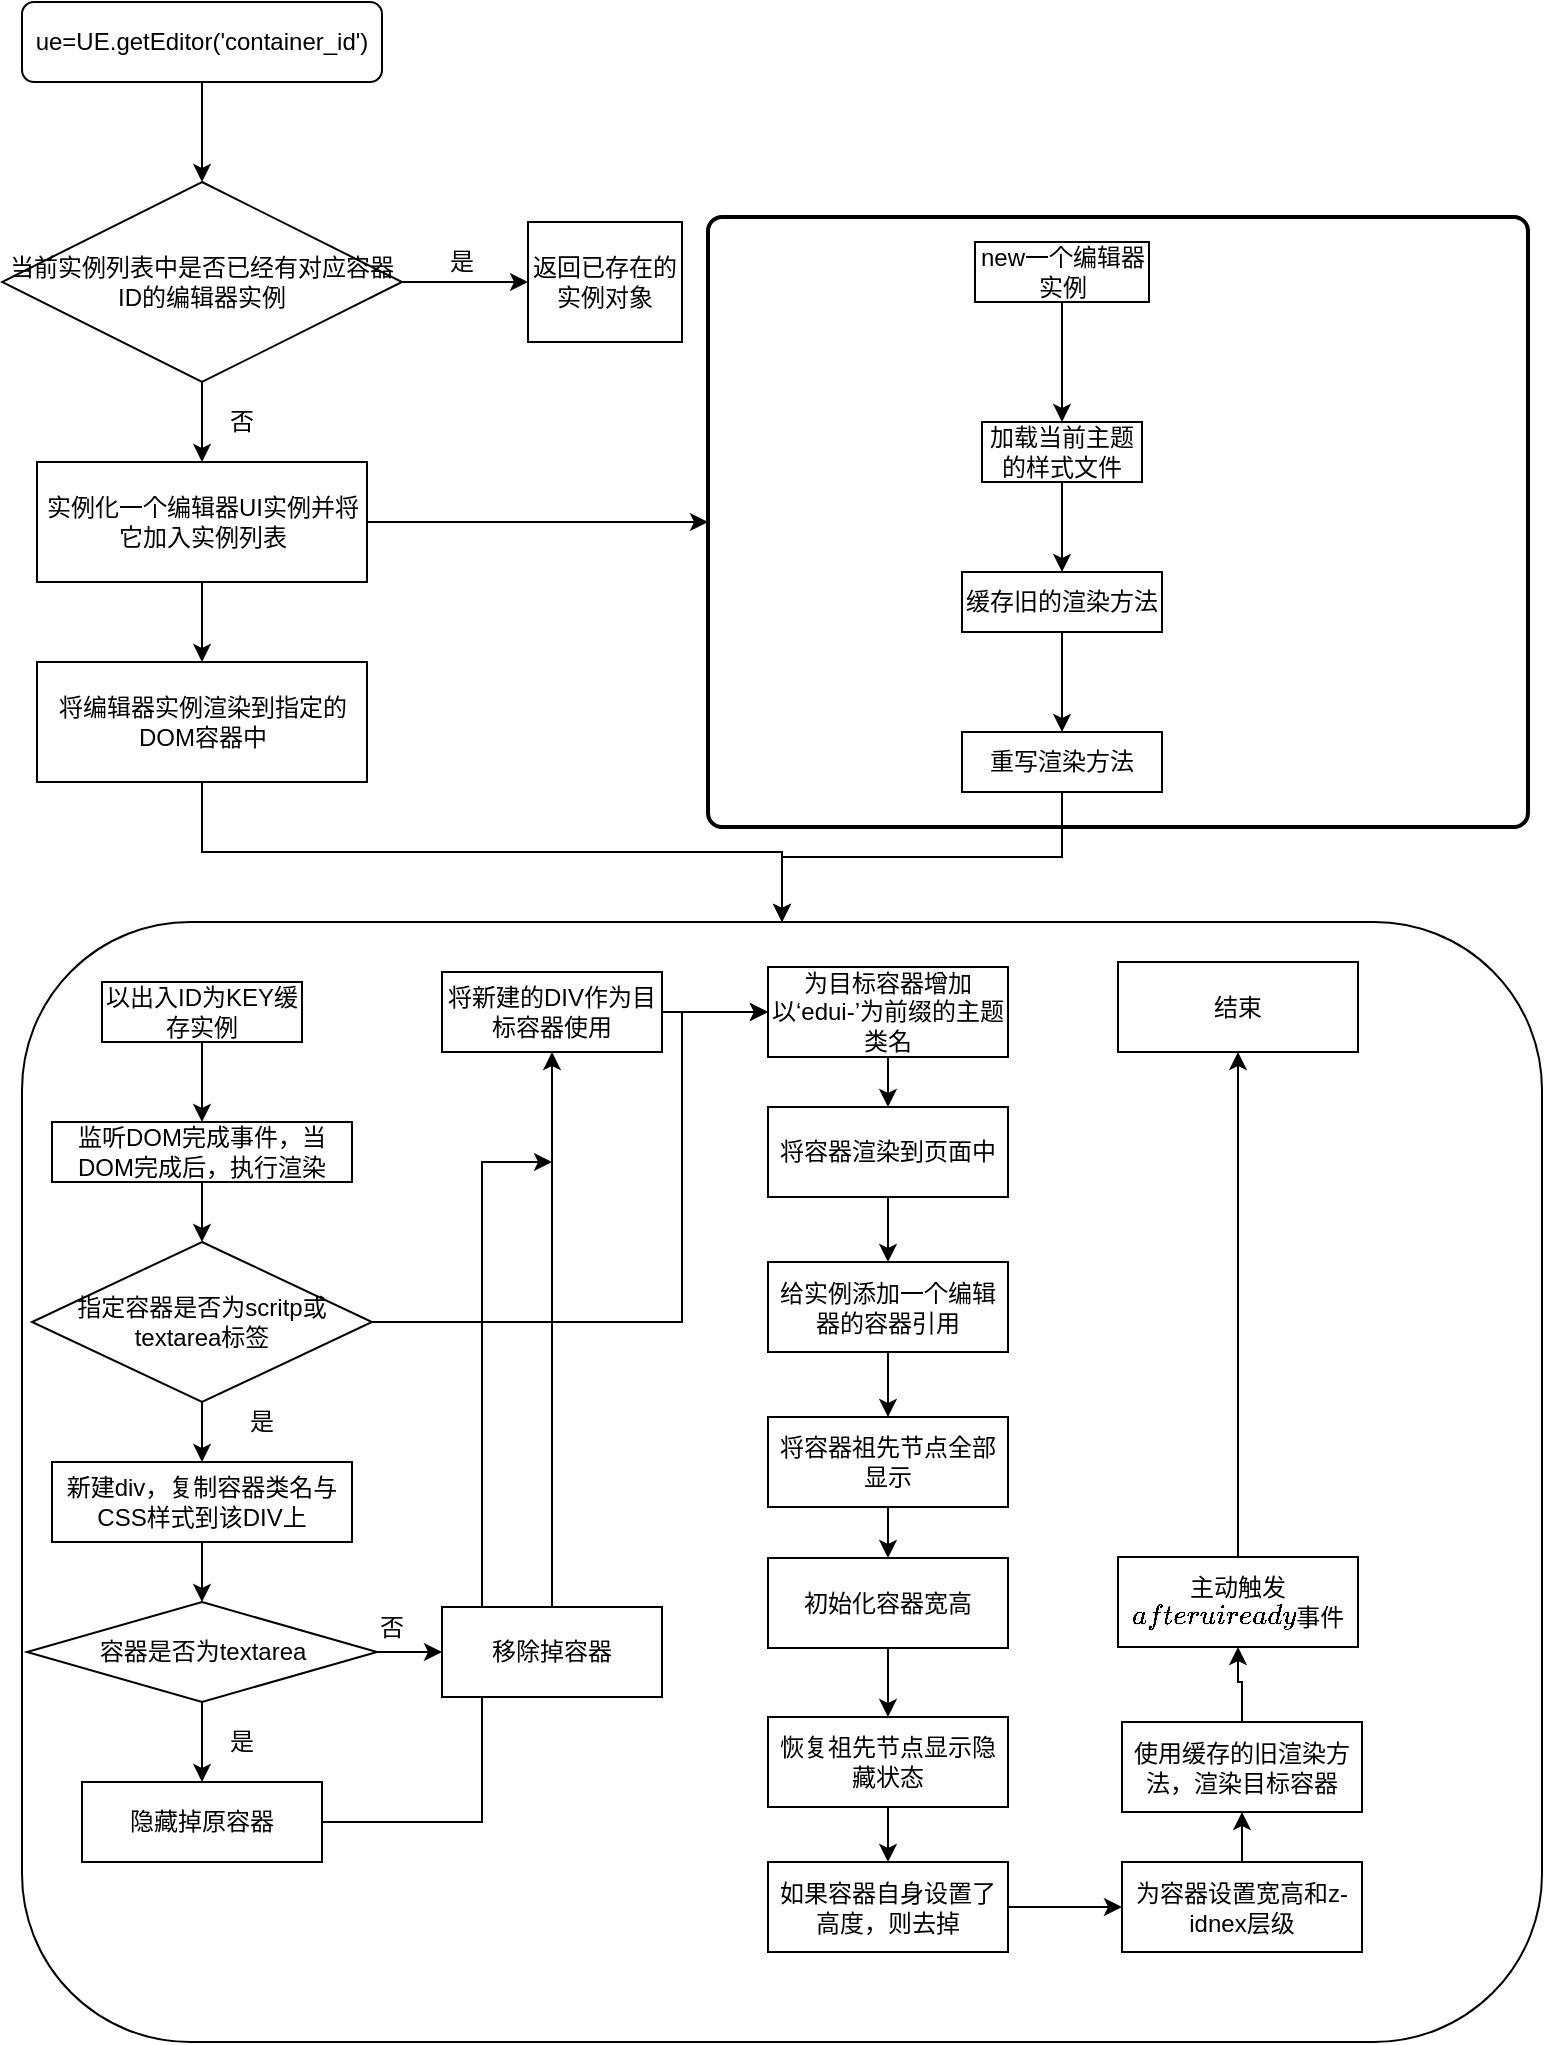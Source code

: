 <mxfile version="12.1.0" type="device" pages="2"><diagram id="PRNbLUw7HkpZHn3drBUr" name="第 1 页"><mxGraphModel dx="1074" dy="795" grid="1" gridSize="10" guides="1" tooltips="1" connect="1" arrows="1" fold="1" page="1" pageScale="1" pageWidth="827" pageHeight="1169" math="0" shadow="0"><root><mxCell id="0"/><mxCell id="1" parent="0"/><mxCell id="MeRd5L6r1G9ys4y98bNW-3" value="" style="edgeStyle=orthogonalEdgeStyle;rounded=0;orthogonalLoop=1;jettySize=auto;html=1;" edge="1" parent="1" source="MeRd5L6r1G9ys4y98bNW-1" target="MeRd5L6r1G9ys4y98bNW-6"><mxGeometry relative="1" as="geometry"><mxPoint x="130" y="150" as="targetPoint"/></mxGeometry></mxCell><mxCell id="MeRd5L6r1G9ys4y98bNW-1" value="ue=UE.getEditor('container_id')" style="rounded=1;whiteSpace=wrap;html=1;" vertex="1" parent="1"><mxGeometry x="40" y="50" width="180" height="40" as="geometry"/></mxCell><mxCell id="MeRd5L6r1G9ys4y98bNW-9" style="edgeStyle=orthogonalEdgeStyle;rounded=0;orthogonalLoop=1;jettySize=auto;html=1;" edge="1" parent="1" source="MeRd5L6r1G9ys4y98bNW-6" target="MeRd5L6r1G9ys4y98bNW-8"><mxGeometry relative="1" as="geometry"/></mxCell><mxCell id="MeRd5L6r1G9ys4y98bNW-12" style="edgeStyle=orthogonalEdgeStyle;rounded=0;orthogonalLoop=1;jettySize=auto;html=1;entryX=0.5;entryY=0;entryDx=0;entryDy=0;" edge="1" parent="1" source="MeRd5L6r1G9ys4y98bNW-6" target="MeRd5L6r1G9ys4y98bNW-11"><mxGeometry relative="1" as="geometry"/></mxCell><mxCell id="MeRd5L6r1G9ys4y98bNW-6" value="当前实例列表中是否已经有对应容器ID的编辑器实例" style="rhombus;whiteSpace=wrap;html=1;" vertex="1" parent="1"><mxGeometry x="30" y="140" width="200" height="100" as="geometry"/></mxCell><mxCell id="MeRd5L6r1G9ys4y98bNW-8" value="返回已存在的实例对象" style="rounded=0;whiteSpace=wrap;html=1;" vertex="1" parent="1"><mxGeometry x="293" y="160" width="77" height="60" as="geometry"/></mxCell><mxCell id="MeRd5L6r1G9ys4y98bNW-10" value="是" style="text;html=1;strokeColor=none;fillColor=none;align=center;verticalAlign=middle;whiteSpace=wrap;rounded=0;" vertex="1" parent="1"><mxGeometry x="240" y="170" width="40" height="20" as="geometry"/></mxCell><mxCell id="MeRd5L6r1G9ys4y98bNW-15" value="" style="edgeStyle=orthogonalEdgeStyle;rounded=0;orthogonalLoop=1;jettySize=auto;html=1;" edge="1" parent="1" source="MeRd5L6r1G9ys4y98bNW-11" target="MeRd5L6r1G9ys4y98bNW-14"><mxGeometry relative="1" as="geometry"/></mxCell><mxCell id="MeRd5L6r1G9ys4y98bNW-17" value="" style="edgeStyle=orthogonalEdgeStyle;rounded=0;orthogonalLoop=1;jettySize=auto;html=1;" edge="1" parent="1" source="MeRd5L6r1G9ys4y98bNW-11" target="MeRd5L6r1G9ys4y98bNW-18"><mxGeometry relative="1" as="geometry"><mxPoint x="292.5" y="310" as="targetPoint"/></mxGeometry></mxCell><mxCell id="MeRd5L6r1G9ys4y98bNW-11" value="实例化一个编辑器UI实例并将它加入实例列表" style="rounded=0;whiteSpace=wrap;html=1;" vertex="1" parent="1"><mxGeometry x="47.5" y="280" width="165" height="60" as="geometry"/></mxCell><mxCell id="ne0o6cLMMwkD1iDzkxRz-2" style="edgeStyle=orthogonalEdgeStyle;rounded=0;orthogonalLoop=1;jettySize=auto;html=1;" edge="1" parent="1" source="MeRd5L6r1G9ys4y98bNW-14" target="ne0o6cLMMwkD1iDzkxRz-1"><mxGeometry relative="1" as="geometry"/></mxCell><mxCell id="MeRd5L6r1G9ys4y98bNW-14" value="将编辑器实例渲染到指定的DOM容器中" style="rounded=0;whiteSpace=wrap;html=1;" vertex="1" parent="1"><mxGeometry x="47.5" y="380" width="165" height="60" as="geometry"/></mxCell><mxCell id="MeRd5L6r1G9ys4y98bNW-13" value="否" style="text;html=1;strokeColor=none;fillColor=none;align=center;verticalAlign=middle;whiteSpace=wrap;rounded=0;" vertex="1" parent="1"><mxGeometry x="130" y="250" width="40" height="20" as="geometry"/></mxCell><mxCell id="MeRd5L6r1G9ys4y98bNW-18" value="" style="rounded=1;whiteSpace=wrap;html=1;absoluteArcSize=1;arcSize=14;strokeWidth=2;" vertex="1" parent="1"><mxGeometry x="383" y="157.5" width="410" height="305" as="geometry"/></mxCell><mxCell id="MeRd5L6r1G9ys4y98bNW-21" value="" style="edgeStyle=orthogonalEdgeStyle;rounded=0;orthogonalLoop=1;jettySize=auto;html=1;" edge="1" parent="1" source="MeRd5L6r1G9ys4y98bNW-19" target="MeRd5L6r1G9ys4y98bNW-20"><mxGeometry relative="1" as="geometry"/></mxCell><mxCell id="MeRd5L6r1G9ys4y98bNW-19" value="new一个编辑器实例" style="rounded=0;whiteSpace=wrap;html=1;" vertex="1" parent="1"><mxGeometry x="516.5" y="170" width="87" height="30" as="geometry"/></mxCell><mxCell id="MeRd5L6r1G9ys4y98bNW-23" value="" style="edgeStyle=orthogonalEdgeStyle;rounded=0;orthogonalLoop=1;jettySize=auto;html=1;" edge="1" parent="1" source="MeRd5L6r1G9ys4y98bNW-20" target="MeRd5L6r1G9ys4y98bNW-22"><mxGeometry relative="1" as="geometry"/></mxCell><mxCell id="MeRd5L6r1G9ys4y98bNW-20" value="加载当前主题的样式文件" style="rounded=0;whiteSpace=wrap;html=1;" vertex="1" parent="1"><mxGeometry x="520" y="260" width="80" height="30" as="geometry"/></mxCell><mxCell id="MeRd5L6r1G9ys4y98bNW-25" value="" style="edgeStyle=orthogonalEdgeStyle;rounded=0;orthogonalLoop=1;jettySize=auto;html=1;" edge="1" parent="1" source="MeRd5L6r1G9ys4y98bNW-22" target="MeRd5L6r1G9ys4y98bNW-24"><mxGeometry relative="1" as="geometry"/></mxCell><mxCell id="MeRd5L6r1G9ys4y98bNW-22" value="缓存旧的渲染方法" style="rounded=0;whiteSpace=wrap;html=1;" vertex="1" parent="1"><mxGeometry x="510" y="335" width="100" height="30" as="geometry"/></mxCell><mxCell id="ne0o6cLMMwkD1iDzkxRz-3" style="edgeStyle=orthogonalEdgeStyle;rounded=0;orthogonalLoop=1;jettySize=auto;html=1;" edge="1" parent="1" source="MeRd5L6r1G9ys4y98bNW-24" target="ne0o6cLMMwkD1iDzkxRz-1"><mxGeometry relative="1" as="geometry"/></mxCell><mxCell id="MeRd5L6r1G9ys4y98bNW-24" value="重写渲染方法" style="rounded=0;whiteSpace=wrap;html=1;" vertex="1" parent="1"><mxGeometry x="510" y="415" width="100" height="30" as="geometry"/></mxCell><mxCell id="ne0o6cLMMwkD1iDzkxRz-1" value="" style="rounded=1;whiteSpace=wrap;html=1;" vertex="1" parent="1"><mxGeometry x="40" y="510" width="760" height="560" as="geometry"/></mxCell><mxCell id="ne0o6cLMMwkD1iDzkxRz-7" value="" style="edgeStyle=orthogonalEdgeStyle;rounded=0;orthogonalLoop=1;jettySize=auto;html=1;" edge="1" parent="1" source="ne0o6cLMMwkD1iDzkxRz-4" target="ne0o6cLMMwkD1iDzkxRz-6"><mxGeometry relative="1" as="geometry"/></mxCell><mxCell id="ne0o6cLMMwkD1iDzkxRz-4" value="以出入ID为KEY缓存实例" style="rounded=0;whiteSpace=wrap;html=1;" vertex="1" parent="1"><mxGeometry x="80" y="540" width="100" height="30" as="geometry"/></mxCell><mxCell id="ne0o6cLMMwkD1iDzkxRz-9" value="" style="edgeStyle=orthogonalEdgeStyle;rounded=0;orthogonalLoop=1;jettySize=auto;html=1;" edge="1" parent="1" source="ne0o6cLMMwkD1iDzkxRz-6" target="ne0o6cLMMwkD1iDzkxRz-8"><mxGeometry relative="1" as="geometry"/></mxCell><mxCell id="ne0o6cLMMwkD1iDzkxRz-6" value="监听DOM完成事件，当DOM完成后，执行渲染" style="rounded=0;whiteSpace=wrap;html=1;" vertex="1" parent="1"><mxGeometry x="55" y="610" width="150" height="30" as="geometry"/></mxCell><mxCell id="ne0o6cLMMwkD1iDzkxRz-17" style="edgeStyle=orthogonalEdgeStyle;rounded=0;orthogonalLoop=1;jettySize=auto;html=1;entryX=0.5;entryY=0;entryDx=0;entryDy=0;" edge="1" parent="1" source="ne0o6cLMMwkD1iDzkxRz-8" target="ne0o6cLMMwkD1iDzkxRz-12"><mxGeometry relative="1" as="geometry"/></mxCell><mxCell id="ne0o6cLMMwkD1iDzkxRz-41" style="edgeStyle=orthogonalEdgeStyle;rounded=0;orthogonalLoop=1;jettySize=auto;html=1;entryX=0;entryY=0.5;entryDx=0;entryDy=0;" edge="1" parent="1" source="ne0o6cLMMwkD1iDzkxRz-8" target="ne0o6cLMMwkD1iDzkxRz-37"><mxGeometry relative="1" as="geometry"><Array as="points"><mxPoint x="370" y="710"/><mxPoint x="370" y="555"/></Array></mxGeometry></mxCell><mxCell id="ne0o6cLMMwkD1iDzkxRz-8" value="指定容器是否为scritp或textarea标签" style="rhombus;whiteSpace=wrap;html=1;" vertex="1" parent="1"><mxGeometry x="45" y="670" width="170" height="80" as="geometry"/></mxCell><mxCell id="ne0o6cLMMwkD1iDzkxRz-19" value="" style="edgeStyle=orthogonalEdgeStyle;rounded=0;orthogonalLoop=1;jettySize=auto;html=1;" edge="1" parent="1" source="ne0o6cLMMwkD1iDzkxRz-12" target="ne0o6cLMMwkD1iDzkxRz-18"><mxGeometry relative="1" as="geometry"/></mxCell><mxCell id="ne0o6cLMMwkD1iDzkxRz-12" value="新建div，复制容器类名与CSS样式到该DIV上" style="rounded=0;whiteSpace=wrap;html=1;" vertex="1" parent="1"><mxGeometry x="55" y="780" width="150" height="40" as="geometry"/></mxCell><mxCell id="ne0o6cLMMwkD1iDzkxRz-21" value="" style="edgeStyle=orthogonalEdgeStyle;rounded=0;orthogonalLoop=1;jettySize=auto;html=1;" edge="1" parent="1" source="ne0o6cLMMwkD1iDzkxRz-18" target="ne0o6cLMMwkD1iDzkxRz-20"><mxGeometry relative="1" as="geometry"/></mxCell><mxCell id="ne0o6cLMMwkD1iDzkxRz-25" value="" style="edgeStyle=orthogonalEdgeStyle;rounded=0;orthogonalLoop=1;jettySize=auto;html=1;" edge="1" parent="1" source="ne0o6cLMMwkD1iDzkxRz-18" target="ne0o6cLMMwkD1iDzkxRz-24"><mxGeometry relative="1" as="geometry"/></mxCell><mxCell id="ne0o6cLMMwkD1iDzkxRz-18" value="容器是否为textarea" style="rhombus;whiteSpace=wrap;html=1;" vertex="1" parent="1"><mxGeometry x="42.5" y="850" width="175" height="50" as="geometry"/></mxCell><mxCell id="ne0o6cLMMwkD1iDzkxRz-20" value="隐藏掉原容器" style="rounded=0;whiteSpace=wrap;html=1;" vertex="1" parent="1"><mxGeometry x="70" y="940" width="120" height="40" as="geometry"/></mxCell><mxCell id="ne0o6cLMMwkD1iDzkxRz-22" value="是" style="text;html=1;strokeColor=none;fillColor=none;align=center;verticalAlign=middle;whiteSpace=wrap;rounded=0;" vertex="1" parent="1"><mxGeometry x="130" y="910" width="40" height="20" as="geometry"/></mxCell><mxCell id="ne0o6cLMMwkD1iDzkxRz-23" value="是" style="text;html=1;strokeColor=none;fillColor=none;align=center;verticalAlign=middle;whiteSpace=wrap;rounded=0;" vertex="1" parent="1"><mxGeometry x="140" y="750" width="40" height="20" as="geometry"/></mxCell><mxCell id="ne0o6cLMMwkD1iDzkxRz-34" style="edgeStyle=orthogonalEdgeStyle;rounded=0;orthogonalLoop=1;jettySize=auto;html=1;" edge="1" parent="1" source="ne0o6cLMMwkD1iDzkxRz-24" target="ne0o6cLMMwkD1iDzkxRz-26"><mxGeometry relative="1" as="geometry"/></mxCell><mxCell id="ne0o6cLMMwkD1iDzkxRz-38" value="" style="edgeStyle=orthogonalEdgeStyle;rounded=0;orthogonalLoop=1;jettySize=auto;html=1;" edge="1" parent="1" source="ne0o6cLMMwkD1iDzkxRz-26" target="ne0o6cLMMwkD1iDzkxRz-37"><mxGeometry relative="1" as="geometry"/></mxCell><mxCell id="ne0o6cLMMwkD1iDzkxRz-26" value="将新建的DIV作为目标容器使用" style="rounded=0;whiteSpace=wrap;html=1;" vertex="1" parent="1"><mxGeometry x="250" y="535" width="110" height="40" as="geometry"/></mxCell><mxCell id="ne0o6cLMMwkD1iDzkxRz-36" value="否" style="text;html=1;strokeColor=none;fillColor=none;align=center;verticalAlign=middle;whiteSpace=wrap;rounded=0;" vertex="1" parent="1"><mxGeometry x="205" y="853" width="40" height="20" as="geometry"/></mxCell><mxCell id="ne0o6cLMMwkD1iDzkxRz-43" value="" style="edgeStyle=orthogonalEdgeStyle;rounded=0;orthogonalLoop=1;jettySize=auto;html=1;" edge="1" parent="1" source="ne0o6cLMMwkD1iDzkxRz-37" target="ne0o6cLMMwkD1iDzkxRz-42"><mxGeometry relative="1" as="geometry"/></mxCell><mxCell id="ne0o6cLMMwkD1iDzkxRz-37" value="为目标容器增加以‘edui-’为前缀的主题类名" style="rounded=0;whiteSpace=wrap;html=1;" vertex="1" parent="1"><mxGeometry x="413" y="532.5" width="120" height="45" as="geometry"/></mxCell><mxCell id="ne0o6cLMMwkD1iDzkxRz-45" value="" style="edgeStyle=orthogonalEdgeStyle;rounded=0;orthogonalLoop=1;jettySize=auto;html=1;" edge="1" parent="1" source="ne0o6cLMMwkD1iDzkxRz-42" target="ne0o6cLMMwkD1iDzkxRz-44"><mxGeometry relative="1" as="geometry"/></mxCell><mxCell id="ne0o6cLMMwkD1iDzkxRz-42" value="将容器渲染到页面中" style="rounded=0;whiteSpace=wrap;html=1;" vertex="1" parent="1"><mxGeometry x="413" y="602.5" width="120" height="45" as="geometry"/></mxCell><mxCell id="ne0o6cLMMwkD1iDzkxRz-47" value="" style="edgeStyle=orthogonalEdgeStyle;rounded=0;orthogonalLoop=1;jettySize=auto;html=1;" edge="1" parent="1" source="ne0o6cLMMwkD1iDzkxRz-44" target="ne0o6cLMMwkD1iDzkxRz-46"><mxGeometry relative="1" as="geometry"/></mxCell><mxCell id="ne0o6cLMMwkD1iDzkxRz-44" value="给实例添加一个编辑器的容器引用" style="rounded=0;whiteSpace=wrap;html=1;" vertex="1" parent="1"><mxGeometry x="413" y="680" width="120" height="45" as="geometry"/></mxCell><mxCell id="ne0o6cLMMwkD1iDzkxRz-49" value="" style="edgeStyle=orthogonalEdgeStyle;rounded=0;orthogonalLoop=1;jettySize=auto;html=1;" edge="1" parent="1" source="ne0o6cLMMwkD1iDzkxRz-46" target="ne0o6cLMMwkD1iDzkxRz-48"><mxGeometry relative="1" as="geometry"/></mxCell><mxCell id="ne0o6cLMMwkD1iDzkxRz-46" value="将容器祖先节点全部显示" style="rounded=0;whiteSpace=wrap;html=1;" vertex="1" parent="1"><mxGeometry x="413" y="757.5" width="120" height="45" as="geometry"/></mxCell><mxCell id="ne0o6cLMMwkD1iDzkxRz-51" value="" style="edgeStyle=orthogonalEdgeStyle;rounded=0;orthogonalLoop=1;jettySize=auto;html=1;" edge="1" parent="1" source="ne0o6cLMMwkD1iDzkxRz-48" target="ne0o6cLMMwkD1iDzkxRz-50"><mxGeometry relative="1" as="geometry"/></mxCell><mxCell id="ne0o6cLMMwkD1iDzkxRz-48" value="初始化容器宽高" style="rounded=0;whiteSpace=wrap;html=1;" vertex="1" parent="1"><mxGeometry x="413" y="828" width="120" height="45" as="geometry"/></mxCell><mxCell id="ne0o6cLMMwkD1iDzkxRz-53" value="" style="edgeStyle=orthogonalEdgeStyle;rounded=0;orthogonalLoop=1;jettySize=auto;html=1;" edge="1" parent="1" source="ne0o6cLMMwkD1iDzkxRz-50" target="ne0o6cLMMwkD1iDzkxRz-52"><mxGeometry relative="1" as="geometry"/></mxCell><mxCell id="ne0o6cLMMwkD1iDzkxRz-50" value="恢复祖先节点显示隐藏状态" style="rounded=0;whiteSpace=wrap;html=1;" vertex="1" parent="1"><mxGeometry x="413" y="907.5" width="120" height="45" as="geometry"/></mxCell><mxCell id="ne0o6cLMMwkD1iDzkxRz-55" value="" style="edgeStyle=orthogonalEdgeStyle;rounded=0;orthogonalLoop=1;jettySize=auto;html=1;" edge="1" parent="1" source="ne0o6cLMMwkD1iDzkxRz-52" target="ne0o6cLMMwkD1iDzkxRz-54"><mxGeometry relative="1" as="geometry"/></mxCell><mxCell id="ne0o6cLMMwkD1iDzkxRz-52" value="如果容器自身设置了高度，则去掉" style="rounded=0;whiteSpace=wrap;html=1;" vertex="1" parent="1"><mxGeometry x="413" y="980" width="120" height="45" as="geometry"/></mxCell><mxCell id="ne0o6cLMMwkD1iDzkxRz-57" value="" style="edgeStyle=orthogonalEdgeStyle;rounded=0;orthogonalLoop=1;jettySize=auto;html=1;" edge="1" parent="1" source="ne0o6cLMMwkD1iDzkxRz-54" target="ne0o6cLMMwkD1iDzkxRz-56"><mxGeometry relative="1" as="geometry"/></mxCell><mxCell id="ne0o6cLMMwkD1iDzkxRz-54" value="为容器设置宽高和z-idnex层级" style="rounded=0;whiteSpace=wrap;html=1;" vertex="1" parent="1"><mxGeometry x="590" y="980" width="120" height="45" as="geometry"/></mxCell><mxCell id="ne0o6cLMMwkD1iDzkxRz-59" value="" style="edgeStyle=orthogonalEdgeStyle;rounded=0;orthogonalLoop=1;jettySize=auto;html=1;" edge="1" parent="1" source="ne0o6cLMMwkD1iDzkxRz-56" target="ne0o6cLMMwkD1iDzkxRz-58"><mxGeometry relative="1" as="geometry"/></mxCell><mxCell id="ne0o6cLMMwkD1iDzkxRz-56" value="使用缓存的旧渲染方法，渲染目标容器" style="rounded=0;whiteSpace=wrap;html=1;" vertex="1" parent="1"><mxGeometry x="590" y="910" width="120" height="45" as="geometry"/></mxCell><mxCell id="ne0o6cLMMwkD1iDzkxRz-61" value="" style="edgeStyle=orthogonalEdgeStyle;rounded=0;orthogonalLoop=1;jettySize=auto;html=1;" edge="1" parent="1" source="ne0o6cLMMwkD1iDzkxRz-58" target="ne0o6cLMMwkD1iDzkxRz-60"><mxGeometry relative="1" as="geometry"/></mxCell><mxCell id="ne0o6cLMMwkD1iDzkxRz-58" value="主动触发`afteruiready`事件" style="rounded=0;whiteSpace=wrap;html=1;" vertex="1" parent="1"><mxGeometry x="588" y="827.5" width="120" height="45" as="geometry"/></mxCell><mxCell id="ne0o6cLMMwkD1iDzkxRz-60" value="结束" style="rounded=0;whiteSpace=wrap;html=1;" vertex="1" parent="1"><mxGeometry x="588" y="530" width="120" height="45" as="geometry"/></mxCell><mxCell id="ne0o6cLMMwkD1iDzkxRz-35" style="edgeStyle=orthogonalEdgeStyle;rounded=0;orthogonalLoop=1;jettySize=auto;html=1;" edge="1" parent="1" source="ne0o6cLMMwkD1iDzkxRz-20"><mxGeometry relative="1" as="geometry"><mxPoint x="305" y="630" as="targetPoint"/><Array as="points"><mxPoint x="270" y="960"/><mxPoint x="270" y="630"/></Array></mxGeometry></mxCell><mxCell id="ne0o6cLMMwkD1iDzkxRz-24" value="移除掉容器" style="rounded=0;whiteSpace=wrap;html=1;" vertex="1" parent="1"><mxGeometry x="250" y="852.5" width="110" height="45" as="geometry"/></mxCell></root></mxGraphModel></diagram><diagram id="yXx0xr4EEA5etQDNbvi_" name="第 2 页"><mxGraphModel dx="1074" dy="795" grid="1" gridSize="10" guides="1" tooltips="1" connect="1" arrows="1" fold="1" page="1" pageScale="1" pageWidth="827" pageHeight="1169" math="0" shadow="0"><root><mxCell id="TtqEKPFKDWsUhwGG1FYd-0"/><mxCell id="TtqEKPFKDWsUhwGG1FYd-1" parent="TtqEKPFKDWsUhwGG1FYd-0"/></root></mxGraphModel></diagram></mxfile>